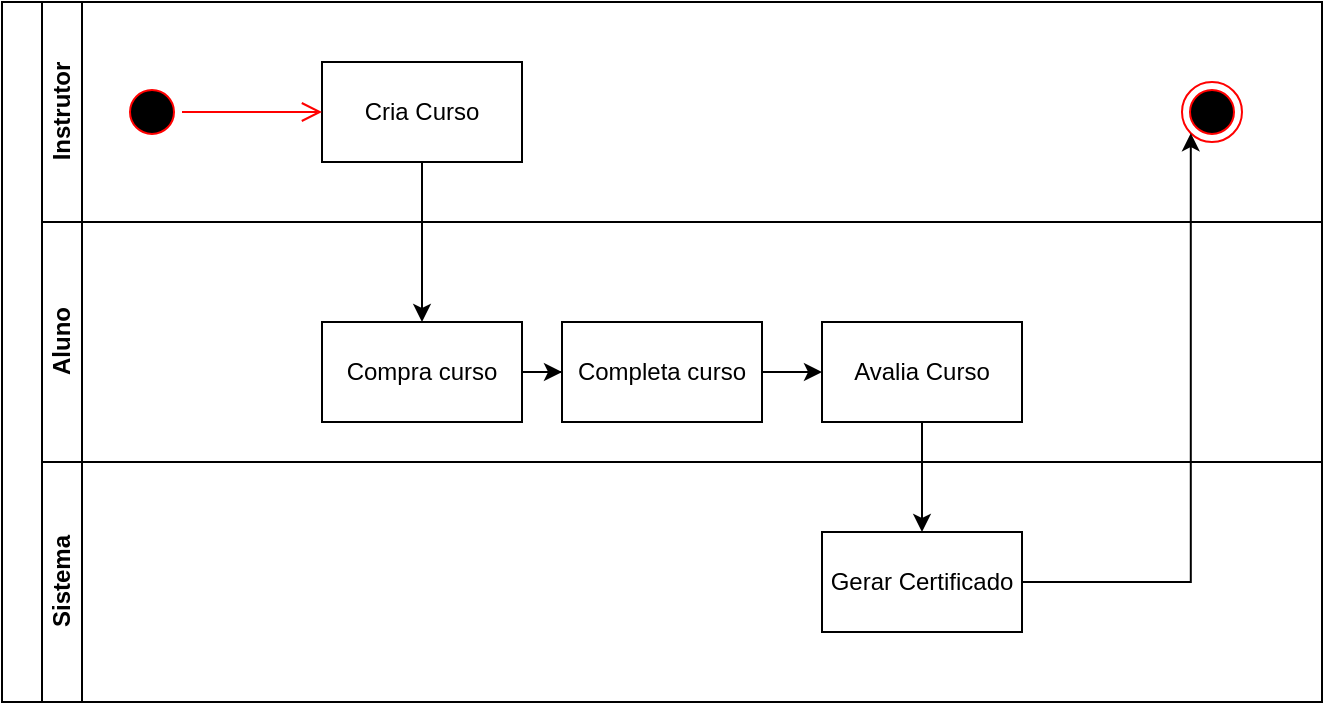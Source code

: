 <mxfile version="24.8.3">
  <diagram id="prtHgNgQTEPvFCAcTncT" name="Page-1">
    <mxGraphModel dx="792" dy="791" grid="1" gridSize="10" guides="1" tooltips="1" connect="1" arrows="1" fold="1" page="1" pageScale="1" pageWidth="827" pageHeight="1169" math="0" shadow="0">
      <root>
        <mxCell id="0" />
        <mxCell id="1" parent="0" />
        <mxCell id="dNxyNK7c78bLwvsdeMH5-19" value="" style="swimlane;html=1;childLayout=stackLayout;resizeParent=1;resizeParentMax=0;horizontal=0;startSize=20;horizontalStack=0;" parent="1" vertex="1">
          <mxGeometry y="60" width="660" height="350" as="geometry" />
        </mxCell>
        <mxCell id="dNxyNK7c78bLwvsdeMH5-20" value="Instrutor" style="swimlane;html=1;startSize=20;horizontal=0;" parent="dNxyNK7c78bLwvsdeMH5-19" vertex="1">
          <mxGeometry x="20" width="640" height="110" as="geometry" />
        </mxCell>
        <mxCell id="-qL-BC5kmhYfBlO_x5NQ-1" value="" style="ellipse;html=1;shape=startState;fillColor=#000000;strokeColor=#ff0000;" parent="dNxyNK7c78bLwvsdeMH5-20" vertex="1">
          <mxGeometry x="40" y="40" width="30" height="30" as="geometry" />
        </mxCell>
        <mxCell id="-qL-BC5kmhYfBlO_x5NQ-3" value="Cria Curso" style="html=1;dashed=0;whiteSpace=wrap;" parent="dNxyNK7c78bLwvsdeMH5-20" vertex="1">
          <mxGeometry x="140" y="30" width="100" height="50" as="geometry" />
        </mxCell>
        <mxCell id="-qL-BC5kmhYfBlO_x5NQ-2" value="" style="edgeStyle=orthogonalEdgeStyle;html=1;verticalAlign=bottom;endArrow=open;endSize=8;strokeColor=#ff0000;rounded=0;" parent="dNxyNK7c78bLwvsdeMH5-20" source="-qL-BC5kmhYfBlO_x5NQ-1" target="-qL-BC5kmhYfBlO_x5NQ-3" edge="1">
          <mxGeometry relative="1" as="geometry">
            <mxPoint x="140" y="60" as="targetPoint" />
          </mxGeometry>
        </mxCell>
        <mxCell id="-qL-BC5kmhYfBlO_x5NQ-8" value="" style="ellipse;html=1;shape=endState;fillColor=#000000;strokeColor=#ff0000;" parent="dNxyNK7c78bLwvsdeMH5-20" vertex="1">
          <mxGeometry x="570" y="40" width="30" height="30" as="geometry" />
        </mxCell>
        <mxCell id="-qL-BC5kmhYfBlO_x5NQ-5" value="" style="edgeStyle=orthogonalEdgeStyle;rounded=0;orthogonalLoop=1;jettySize=auto;html=1;" parent="dNxyNK7c78bLwvsdeMH5-19" source="-qL-BC5kmhYfBlO_x5NQ-3" target="-qL-BC5kmhYfBlO_x5NQ-4" edge="1">
          <mxGeometry relative="1" as="geometry" />
        </mxCell>
        <mxCell id="dNxyNK7c78bLwvsdeMH5-21" value="Aluno" style="swimlane;html=1;startSize=20;horizontal=0;" parent="dNxyNK7c78bLwvsdeMH5-19" vertex="1">
          <mxGeometry x="20" y="110" width="640" height="120" as="geometry" />
        </mxCell>
        <mxCell id="-qL-BC5kmhYfBlO_x5NQ-18" value="" style="edgeStyle=orthogonalEdgeStyle;rounded=0;orthogonalLoop=1;jettySize=auto;html=1;" parent="dNxyNK7c78bLwvsdeMH5-21" source="-qL-BC5kmhYfBlO_x5NQ-4" target="-qL-BC5kmhYfBlO_x5NQ-17" edge="1">
          <mxGeometry relative="1" as="geometry" />
        </mxCell>
        <mxCell id="-qL-BC5kmhYfBlO_x5NQ-4" value="Compra curso" style="html=1;dashed=0;whiteSpace=wrap;" parent="dNxyNK7c78bLwvsdeMH5-21" vertex="1">
          <mxGeometry x="140" y="50" width="100" height="50" as="geometry" />
        </mxCell>
        <mxCell id="-qL-BC5kmhYfBlO_x5NQ-20" value="" style="edgeStyle=orthogonalEdgeStyle;rounded=0;orthogonalLoop=1;jettySize=auto;html=1;" parent="dNxyNK7c78bLwvsdeMH5-21" source="-qL-BC5kmhYfBlO_x5NQ-17" target="-qL-BC5kmhYfBlO_x5NQ-19" edge="1">
          <mxGeometry relative="1" as="geometry" />
        </mxCell>
        <mxCell id="-qL-BC5kmhYfBlO_x5NQ-17" value="Completa curso" style="html=1;dashed=0;whiteSpace=wrap;" parent="dNxyNK7c78bLwvsdeMH5-21" vertex="1">
          <mxGeometry x="260" y="50" width="100" height="50" as="geometry" />
        </mxCell>
        <mxCell id="-qL-BC5kmhYfBlO_x5NQ-19" value="Avalia Curso" style="html=1;dashed=0;whiteSpace=wrap;" parent="dNxyNK7c78bLwvsdeMH5-21" vertex="1">
          <mxGeometry x="390" y="50" width="100" height="50" as="geometry" />
        </mxCell>
        <mxCell id="-qL-BC5kmhYfBlO_x5NQ-12" value="Sistema" style="swimlane;html=1;startSize=20;horizontal=0;" parent="dNxyNK7c78bLwvsdeMH5-19" vertex="1">
          <mxGeometry x="20" y="230" width="640" height="120" as="geometry" />
        </mxCell>
        <mxCell id="-qL-BC5kmhYfBlO_x5NQ-21" value="Gerar Certificado" style="html=1;dashed=0;whiteSpace=wrap;" parent="-qL-BC5kmhYfBlO_x5NQ-12" vertex="1">
          <mxGeometry x="390" y="35" width="100" height="50" as="geometry" />
        </mxCell>
        <mxCell id="-qL-BC5kmhYfBlO_x5NQ-22" value="" style="edgeStyle=orthogonalEdgeStyle;rounded=0;orthogonalLoop=1;jettySize=auto;html=1;" parent="dNxyNK7c78bLwvsdeMH5-19" source="-qL-BC5kmhYfBlO_x5NQ-19" target="-qL-BC5kmhYfBlO_x5NQ-21" edge="1">
          <mxGeometry relative="1" as="geometry" />
        </mxCell>
        <mxCell id="-qL-BC5kmhYfBlO_x5NQ-23" style="edgeStyle=orthogonalEdgeStyle;rounded=0;orthogonalLoop=1;jettySize=auto;html=1;entryX=0;entryY=1;entryDx=0;entryDy=0;" parent="dNxyNK7c78bLwvsdeMH5-19" source="-qL-BC5kmhYfBlO_x5NQ-21" target="-qL-BC5kmhYfBlO_x5NQ-8" edge="1">
          <mxGeometry relative="1" as="geometry" />
        </mxCell>
      </root>
    </mxGraphModel>
  </diagram>
</mxfile>
